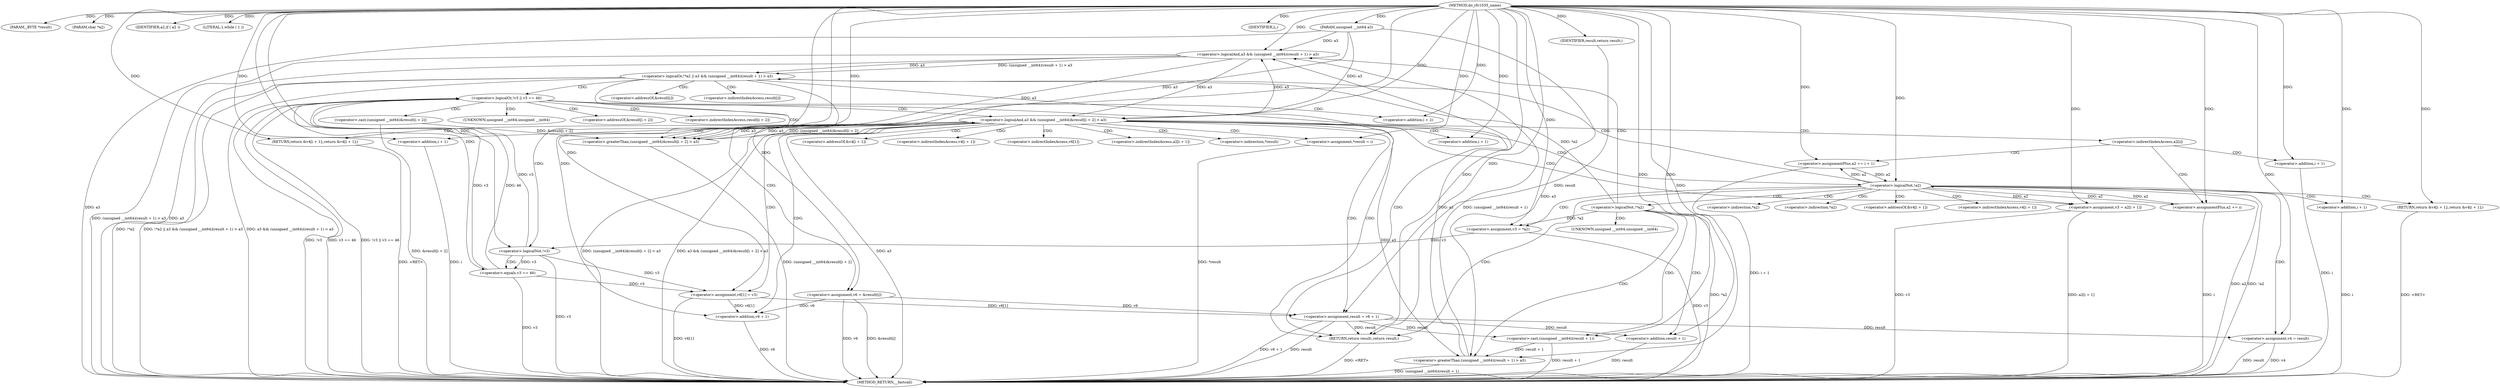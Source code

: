 digraph do_rfc1035_name {  
"1000105" [label = "(METHOD,do_rfc1035_name)" ]
"1000224" [label = "(METHOD_RETURN,__fastcall)" ]
"1000106" [label = "(PARAM,_BYTE *result)" ]
"1000107" [label = "(PARAM,char *a2)" ]
"1000108" [label = "(PARAM,unsigned __int64 a3)" ]
"1000115" [label = "(IDENTIFIER,a2,if ( a2 ))" ]
"1000118" [label = "(LITERAL,1,while ( 1 ))" ]
"1000120" [label = "(<operator>.assignment,v3 = *a2)" ]
"1000124" [label = "(<operator>.assignment,v4 = result)" ]
"1000128" [label = "(<operator>.logicalOr,!*a2 || a3 && (unsigned __int64)(result + 1) > a3)" ]
"1000129" [label = "(<operator>.logicalNot,!*a2)" ]
"1000132" [label = "(<operator>.logicalAnd,a3 && (unsigned __int64)(result + 1) > a3)" ]
"1000134" [label = "(<operator>.greaterThan,(unsigned __int64)(result + 1) > a3)" ]
"1000135" [label = "(<operator>.cast,(unsigned __int64)(result + 1))" ]
"1000137" [label = "(<operator>.addition,result + 1)" ]
"1000142" [label = "(IDENTIFIER,L,)" ]
"1000144" [label = "(<operator>.assignment,v6 = &result[i])" ]
"1000151" [label = "(<operator>.logicalOr,!v3 || v3 == 46)" ]
"1000152" [label = "(<operator>.logicalNot,!v3)" ]
"1000154" [label = "(<operator>.equals,v3 == 46)" ]
"1000159" [label = "(<operator>.logicalAnd,a3 && (unsigned __int64)&result[i + 2] > a3)" ]
"1000161" [label = "(<operator>.greaterThan,(unsigned __int64)&result[i + 2] > a3)" ]
"1000162" [label = "(<operator>.cast,(unsigned __int64)&result[i + 2])" ]
"1000167" [label = "(<operator>.addition,i + 2)" ]
"1000171" [label = "(RETURN,return &v4[i + 1];,return &v4[i + 1];)" ]
"1000175" [label = "(<operator>.addition,i + 1)" ]
"1000178" [label = "(<operator>.assignment,v6[1] = v3)" ]
"1000183" [label = "(<operator>.assignment,v3 = a2[i + 1])" ]
"1000187" [label = "(<operator>.addition,i + 1)" ]
"1000190" [label = "(<operator>.assignment,*result = i)" ]
"1000194" [label = "(<operator>.assignment,result = v6 + 1)" ]
"1000196" [label = "(<operator>.addition,v6 + 1)" ]
"1000203" [label = "(<operator>.assignmentPlus,a2 += i + 1)" ]
"1000205" [label = "(<operator>.addition,i + 1)" ]
"1000209" [label = "(<operator>.assignmentPlus,a2 += i)" ]
"1000213" [label = "(<operator>.logicalNot,!a2)" ]
"1000215" [label = "(RETURN,return &v4[i + 1];,return &v4[i + 1];)" ]
"1000219" [label = "(<operator>.addition,i + 1)" ]
"1000222" [label = "(RETURN,return result;,return result;)" ]
"1000223" [label = "(IDENTIFIER,result,return result;)" ]
"1000122" [label = "(<operator>.indirection,*a2)" ]
"1000130" [label = "(<operator>.indirection,*a2)" ]
"1000136" [label = "(UNKNOWN,unsigned __int64,unsigned __int64)" ]
"1000146" [label = "(<operator>.addressOf,&result[i])" ]
"1000147" [label = "(<operator>.indirectIndexAccess,result[i])" ]
"1000163" [label = "(UNKNOWN,unsigned __int64,unsigned __int64)" ]
"1000164" [label = "(<operator>.addressOf,&result[i + 2])" ]
"1000165" [label = "(<operator>.indirectIndexAccess,result[i + 2])" ]
"1000172" [label = "(<operator>.addressOf,&v4[i + 1])" ]
"1000173" [label = "(<operator>.indirectIndexAccess,v4[i + 1])" ]
"1000179" [label = "(<operator>.indirectIndexAccess,v6[1])" ]
"1000185" [label = "(<operator>.indirectIndexAccess,a2[i + 1])" ]
"1000191" [label = "(<operator>.indirection,*result)" ]
"1000200" [label = "(<operator>.indirectIndexAccess,a2[i])" ]
"1000216" [label = "(<operator>.addressOf,&v4[i + 1])" ]
"1000217" [label = "(<operator>.indirectIndexAccess,v4[i + 1])" ]
  "1000215" -> "1000224"  [ label = "DDG: <RET>"] 
  "1000213" -> "1000224"  [ label = "DDG: a2"] 
  "1000154" -> "1000224"  [ label = "DDG: v3"] 
  "1000137" -> "1000224"  [ label = "DDG: result"] 
  "1000205" -> "1000224"  [ label = "DDG: i"] 
  "1000144" -> "1000224"  [ label = "DDG: v6"] 
  "1000128" -> "1000224"  [ label = "DDG: !*a2"] 
  "1000162" -> "1000224"  [ label = "DDG: &result[i + 2]"] 
  "1000159" -> "1000224"  [ label = "DDG: (unsigned __int64)&result[i + 2] > a3"] 
  "1000203" -> "1000224"  [ label = "DDG: i + 1"] 
  "1000128" -> "1000224"  [ label = "DDG: !*a2 || a3 && (unsigned __int64)(result + 1) > a3"] 
  "1000190" -> "1000224"  [ label = "DDG: *result"] 
  "1000183" -> "1000224"  [ label = "DDG: v3"] 
  "1000213" -> "1000224"  [ label = "DDG: !a2"] 
  "1000209" -> "1000224"  [ label = "DDG: i"] 
  "1000151" -> "1000224"  [ label = "DDG: !v3"] 
  "1000120" -> "1000224"  [ label = "DDG: v3"] 
  "1000219" -> "1000224"  [ label = "DDG: i"] 
  "1000129" -> "1000224"  [ label = "DDG: *a2"] 
  "1000135" -> "1000224"  [ label = "DDG: result + 1"] 
  "1000132" -> "1000224"  [ label = "DDG: (unsigned __int64)(result + 1) > a3"] 
  "1000152" -> "1000224"  [ label = "DDG: v3"] 
  "1000132" -> "1000224"  [ label = "DDG: a3"] 
  "1000159" -> "1000224"  [ label = "DDG: a3 && (unsigned __int64)&result[i + 2] > a3"] 
  "1000183" -> "1000224"  [ label = "DDG: a2[i + 1]"] 
  "1000134" -> "1000224"  [ label = "DDG: (unsigned __int64)(result + 1)"] 
  "1000124" -> "1000224"  [ label = "DDG: result"] 
  "1000124" -> "1000224"  [ label = "DDG: v4"] 
  "1000175" -> "1000224"  [ label = "DDG: i"] 
  "1000178" -> "1000224"  [ label = "DDG: v6[1]"] 
  "1000194" -> "1000224"  [ label = "DDG: v6 + 1"] 
  "1000159" -> "1000224"  [ label = "DDG: a3"] 
  "1000194" -> "1000224"  [ label = "DDG: result"] 
  "1000196" -> "1000224"  [ label = "DDG: v6"] 
  "1000151" -> "1000224"  [ label = "DDG: v3 == 46"] 
  "1000144" -> "1000224"  [ label = "DDG: &result[i]"] 
  "1000108" -> "1000224"  [ label = "DDG: a3"] 
  "1000161" -> "1000224"  [ label = "DDG: (unsigned __int64)&result[i + 2]"] 
  "1000151" -> "1000224"  [ label = "DDG: !v3 || v3 == 46"] 
  "1000128" -> "1000224"  [ label = "DDG: a3 && (unsigned __int64)(result + 1) > a3"] 
  "1000171" -> "1000224"  [ label = "DDG: <RET>"] 
  "1000222" -> "1000224"  [ label = "DDG: <RET>"] 
  "1000105" -> "1000106"  [ label = "DDG: "] 
  "1000105" -> "1000107"  [ label = "DDG: "] 
  "1000105" -> "1000108"  [ label = "DDG: "] 
  "1000105" -> "1000115"  [ label = "DDG: "] 
  "1000105" -> "1000118"  [ label = "DDG: "] 
  "1000129" -> "1000120"  [ label = "DDG: *a2"] 
  "1000105" -> "1000120"  [ label = "DDG: "] 
  "1000194" -> "1000124"  [ label = "DDG: result"] 
  "1000105" -> "1000124"  [ label = "DDG: "] 
  "1000129" -> "1000128"  [ label = "DDG: *a2"] 
  "1000132" -> "1000128"  [ label = "DDG: a3"] 
  "1000132" -> "1000128"  [ label = "DDG: (unsigned __int64)(result + 1) > a3"] 
  "1000134" -> "1000132"  [ label = "DDG: a3"] 
  "1000159" -> "1000132"  [ label = "DDG: a3"] 
  "1000108" -> "1000132"  [ label = "DDG: a3"] 
  "1000105" -> "1000132"  [ label = "DDG: "] 
  "1000134" -> "1000132"  [ label = "DDG: (unsigned __int64)(result + 1)"] 
  "1000135" -> "1000134"  [ label = "DDG: result + 1"] 
  "1000105" -> "1000135"  [ label = "DDG: "] 
  "1000194" -> "1000135"  [ label = "DDG: result"] 
  "1000105" -> "1000137"  [ label = "DDG: "] 
  "1000194" -> "1000137"  [ label = "DDG: result"] 
  "1000159" -> "1000134"  [ label = "DDG: a3"] 
  "1000108" -> "1000134"  [ label = "DDG: a3"] 
  "1000105" -> "1000134"  [ label = "DDG: "] 
  "1000105" -> "1000142"  [ label = "DDG: "] 
  "1000105" -> "1000144"  [ label = "DDG: "] 
  "1000152" -> "1000151"  [ label = "DDG: v3"] 
  "1000120" -> "1000152"  [ label = "DDG: v3"] 
  "1000105" -> "1000152"  [ label = "DDG: "] 
  "1000154" -> "1000151"  [ label = "DDG: v3"] 
  "1000154" -> "1000151"  [ label = "DDG: 46"] 
  "1000152" -> "1000154"  [ label = "DDG: v3"] 
  "1000105" -> "1000154"  [ label = "DDG: "] 
  "1000132" -> "1000159"  [ label = "DDG: a3"] 
  "1000161" -> "1000159"  [ label = "DDG: a3"] 
  "1000108" -> "1000159"  [ label = "DDG: a3"] 
  "1000105" -> "1000159"  [ label = "DDG: "] 
  "1000161" -> "1000159"  [ label = "DDG: (unsigned __int64)&result[i + 2]"] 
  "1000162" -> "1000161"  [ label = "DDG: &result[i + 2]"] 
  "1000105" -> "1000167"  [ label = "DDG: "] 
  "1000132" -> "1000161"  [ label = "DDG: a3"] 
  "1000159" -> "1000161"  [ label = "DDG: a3"] 
  "1000108" -> "1000161"  [ label = "DDG: a3"] 
  "1000105" -> "1000161"  [ label = "DDG: "] 
  "1000105" -> "1000171"  [ label = "DDG: "] 
  "1000105" -> "1000175"  [ label = "DDG: "] 
  "1000152" -> "1000178"  [ label = "DDG: v3"] 
  "1000154" -> "1000178"  [ label = "DDG: v3"] 
  "1000105" -> "1000178"  [ label = "DDG: "] 
  "1000213" -> "1000183"  [ label = "DDG: a2"] 
  "1000105" -> "1000183"  [ label = "DDG: "] 
  "1000105" -> "1000187"  [ label = "DDG: "] 
  "1000105" -> "1000190"  [ label = "DDG: "] 
  "1000178" -> "1000194"  [ label = "DDG: v6[1]"] 
  "1000144" -> "1000194"  [ label = "DDG: v6"] 
  "1000105" -> "1000194"  [ label = "DDG: "] 
  "1000178" -> "1000196"  [ label = "DDG: v6[1]"] 
  "1000144" -> "1000196"  [ label = "DDG: v6"] 
  "1000105" -> "1000196"  [ label = "DDG: "] 
  "1000105" -> "1000203"  [ label = "DDG: "] 
  "1000213" -> "1000203"  [ label = "DDG: a2"] 
  "1000105" -> "1000205"  [ label = "DDG: "] 
  "1000105" -> "1000209"  [ label = "DDG: "] 
  "1000213" -> "1000209"  [ label = "DDG: a2"] 
  "1000203" -> "1000213"  [ label = "DDG: a2"] 
  "1000209" -> "1000213"  [ label = "DDG: a2"] 
  "1000105" -> "1000213"  [ label = "DDG: "] 
  "1000105" -> "1000215"  [ label = "DDG: "] 
  "1000105" -> "1000219"  [ label = "DDG: "] 
  "1000223" -> "1000222"  [ label = "DDG: result"] 
  "1000194" -> "1000222"  [ label = "DDG: result"] 
  "1000105" -> "1000222"  [ label = "DDG: "] 
  "1000105" -> "1000223"  [ label = "DDG: "] 
  "1000128" -> "1000222"  [ label = "CDG: "] 
  "1000128" -> "1000144"  [ label = "CDG: "] 
  "1000128" -> "1000152"  [ label = "CDG: "] 
  "1000128" -> "1000151"  [ label = "CDG: "] 
  "1000128" -> "1000147"  [ label = "CDG: "] 
  "1000128" -> "1000146"  [ label = "CDG: "] 
  "1000129" -> "1000132"  [ label = "CDG: "] 
  "1000129" -> "1000137"  [ label = "CDG: "] 
  "1000129" -> "1000136"  [ label = "CDG: "] 
  "1000129" -> "1000135"  [ label = "CDG: "] 
  "1000129" -> "1000134"  [ label = "CDG: "] 
  "1000151" -> "1000222"  [ label = "CDG: "] 
  "1000151" -> "1000159"  [ label = "CDG: "] 
  "1000151" -> "1000167"  [ label = "CDG: "] 
  "1000151" -> "1000165"  [ label = "CDG: "] 
  "1000151" -> "1000164"  [ label = "CDG: "] 
  "1000151" -> "1000163"  [ label = "CDG: "] 
  "1000151" -> "1000162"  [ label = "CDG: "] 
  "1000151" -> "1000161"  [ label = "CDG: "] 
  "1000152" -> "1000154"  [ label = "CDG: "] 
  "1000159" -> "1000175"  [ label = "CDG: "] 
  "1000159" -> "1000173"  [ label = "CDG: "] 
  "1000159" -> "1000172"  [ label = "CDG: "] 
  "1000159" -> "1000171"  [ label = "CDG: "] 
  "1000159" -> "1000191"  [ label = "CDG: "] 
  "1000159" -> "1000190"  [ label = "CDG: "] 
  "1000159" -> "1000187"  [ label = "CDG: "] 
  "1000159" -> "1000185"  [ label = "CDG: "] 
  "1000159" -> "1000183"  [ label = "CDG: "] 
  "1000159" -> "1000179"  [ label = "CDG: "] 
  "1000159" -> "1000178"  [ label = "CDG: "] 
  "1000159" -> "1000200"  [ label = "CDG: "] 
  "1000159" -> "1000196"  [ label = "CDG: "] 
  "1000159" -> "1000194"  [ label = "CDG: "] 
  "1000159" -> "1000213"  [ label = "CDG: "] 
  "1000200" -> "1000205"  [ label = "CDG: "] 
  "1000200" -> "1000203"  [ label = "CDG: "] 
  "1000200" -> "1000209"  [ label = "CDG: "] 
  "1000213" -> "1000219"  [ label = "CDG: "] 
  "1000213" -> "1000217"  [ label = "CDG: "] 
  "1000213" -> "1000216"  [ label = "CDG: "] 
  "1000213" -> "1000215"  [ label = "CDG: "] 
  "1000213" -> "1000222"  [ label = "CDG: "] 
  "1000213" -> "1000128"  [ label = "CDG: "] 
  "1000213" -> "1000124"  [ label = "CDG: "] 
  "1000213" -> "1000122"  [ label = "CDG: "] 
  "1000213" -> "1000120"  [ label = "CDG: "] 
  "1000213" -> "1000130"  [ label = "CDG: "] 
  "1000213" -> "1000129"  [ label = "CDG: "] 
}
